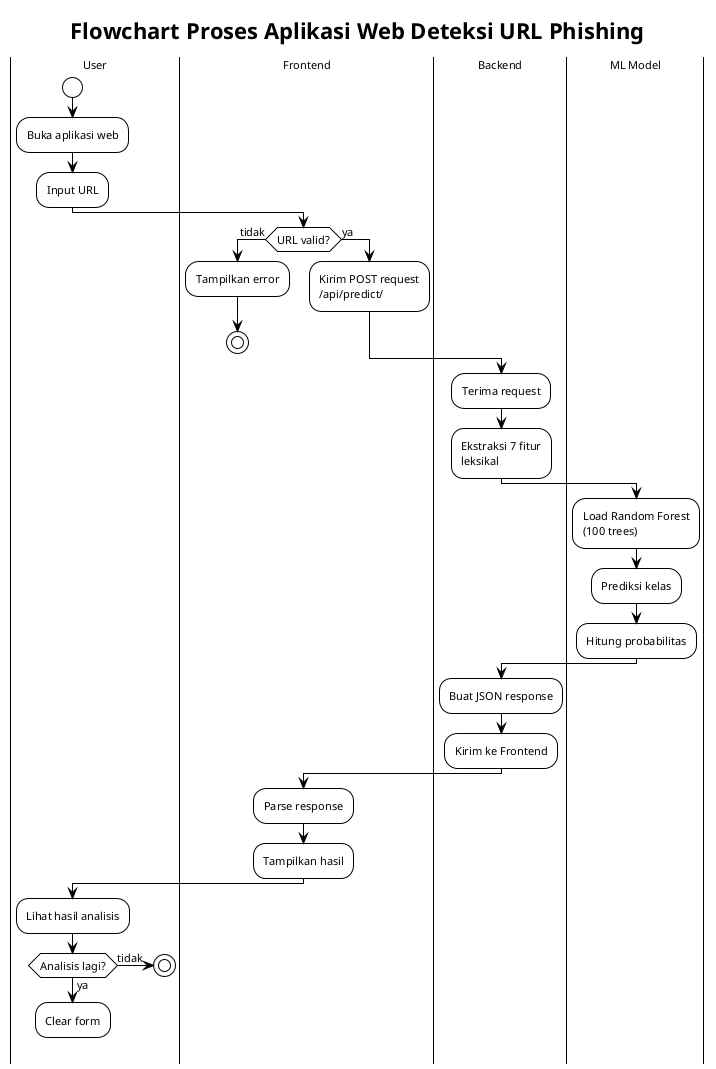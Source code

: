 @startuml
!theme plain
skinparam defaultFontName Times New Roman
skinparam defaultFontSize 11

title Flowchart Proses Aplikasi Web Deteksi URL Phishing

|User|
start
:Buka aplikasi web;
:Input URL;

|Frontend|
if (URL valid?) then (tidak)
  :Tampilkan error;
  stop
else (ya)
  :Kirim POST request
  /api/predict/;
endif

|Backend|
:Terima request;
:Ekstraksi 7 fitur
leksikal;

|ML Model|
:Load Random Forest
(100 trees);
:Prediksi kelas;
:Hitung probabilitas;

|Backend|
:Buat JSON response;
:Kirim ke Frontend;

|Frontend|
:Parse response;
:Tampilkan hasil;

|User|
:Lihat hasil analisis;

if (Analisis lagi?) then (ya)
  :Clear form;
  detach
else (tidak)
  stop
endif

@enduml

